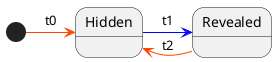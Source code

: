 @startuml

[*] -[#OrangeRed]> Hidden: t0
Hidden -[#Blue]> Revealed : t1
Hidden <-[#OrangeRed]- Revealed: t2
@enduml
